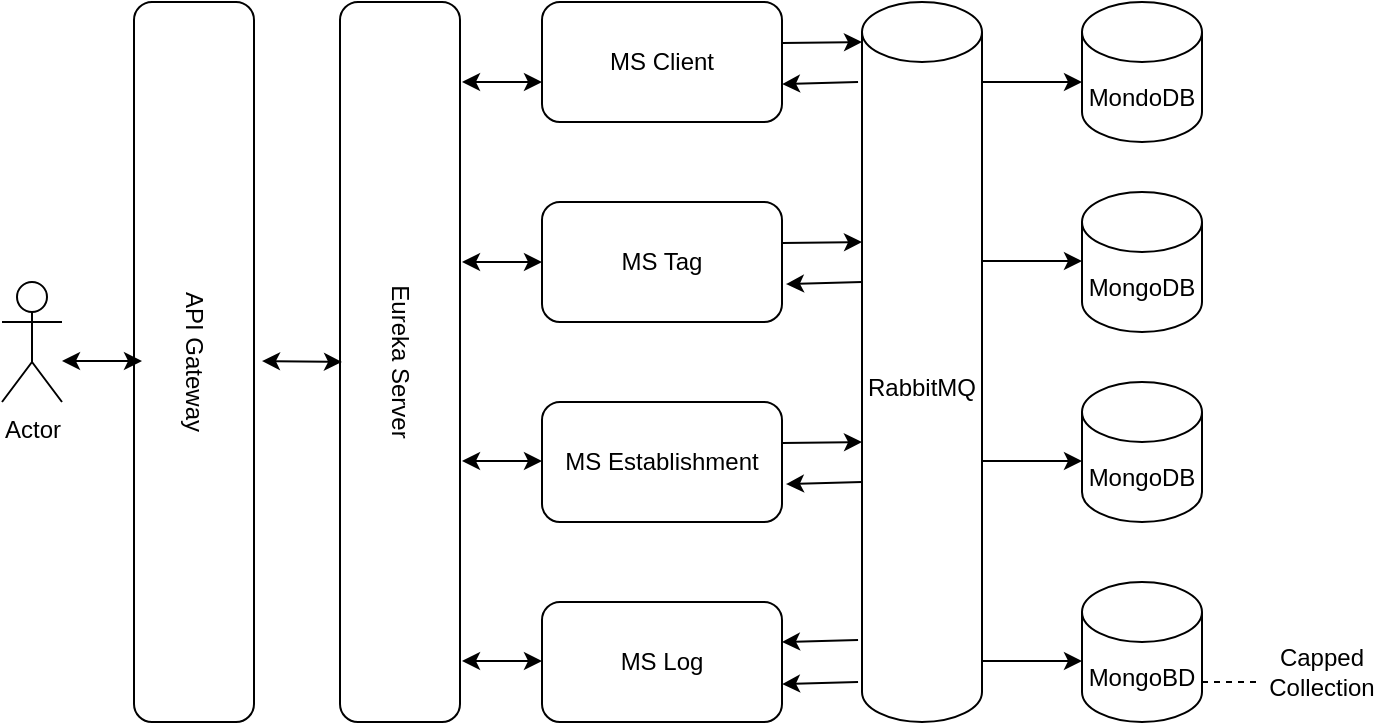 <mxfile version="20.6.1" type="device"><diagram id="LvMT5Nu_ZNS_ix7Lqs62" name="Página-1"><mxGraphModel dx="2889" dy="1941" grid="1" gridSize="10" guides="1" tooltips="1" connect="1" arrows="1" fold="1" page="1" pageScale="1" pageWidth="827" pageHeight="1169" math="0" shadow="0"><root><mxCell id="0"/><mxCell id="1" parent="0"/><mxCell id="47BwMhc4frgyRnxI4ZgP-3" value="MS Client" style="rounded=1;whiteSpace=wrap;html=1;" vertex="1" parent="1"><mxGeometry x="-486" y="-880" width="120" height="60" as="geometry"/></mxCell><mxCell id="47BwMhc4frgyRnxI4ZgP-4" value="MS Tag" style="rounded=1;whiteSpace=wrap;html=1;" vertex="1" parent="1"><mxGeometry x="-486" y="-780" width="120" height="60" as="geometry"/></mxCell><mxCell id="47BwMhc4frgyRnxI4ZgP-5" value="MS Establishment" style="rounded=1;whiteSpace=wrap;html=1;" vertex="1" parent="1"><mxGeometry x="-486" y="-680" width="120" height="60" as="geometry"/></mxCell><mxCell id="47BwMhc4frgyRnxI4ZgP-9" value="MongoDB" style="shape=cylinder3;whiteSpace=wrap;html=1;boundedLbl=1;backgroundOutline=1;size=15;" vertex="1" parent="1"><mxGeometry x="-216" y="-785" width="60" height="70" as="geometry"/></mxCell><mxCell id="47BwMhc4frgyRnxI4ZgP-11" value="RabbitMQ" style="shape=cylinder3;whiteSpace=wrap;html=1;boundedLbl=1;backgroundOutline=1;size=15;" vertex="1" parent="1"><mxGeometry x="-326" y="-880" width="60" height="360" as="geometry"/></mxCell><mxCell id="47BwMhc4frgyRnxI4ZgP-12" value="MS Log" style="rounded=1;whiteSpace=wrap;html=1;" vertex="1" parent="1"><mxGeometry x="-486" y="-580" width="120" height="60" as="geometry"/></mxCell><mxCell id="47BwMhc4frgyRnxI4ZgP-13" value="Eureka Server" style="rounded=1;whiteSpace=wrap;html=1;rotation=90;" vertex="1" parent="1"><mxGeometry x="-737" y="-730" width="360" height="60" as="geometry"/></mxCell><mxCell id="47BwMhc4frgyRnxI4ZgP-14" value="&lt;div&gt;API Gateway&lt;/div&gt;" style="rounded=1;whiteSpace=wrap;html=1;rotation=90;" vertex="1" parent="1"><mxGeometry x="-840" y="-730" width="360" height="60" as="geometry"/></mxCell><mxCell id="47BwMhc4frgyRnxI4ZgP-17" value="" style="endArrow=classic;startArrow=classic;html=1;rounded=0;" edge="1" parent="1"><mxGeometry width="50" height="50" relative="1" as="geometry"><mxPoint x="-526" y="-840" as="sourcePoint"/><mxPoint x="-486" y="-840" as="targetPoint"/></mxGeometry></mxCell><mxCell id="47BwMhc4frgyRnxI4ZgP-18" value="" style="endArrow=classic;startArrow=classic;html=1;rounded=0;" edge="1" parent="1"><mxGeometry width="50" height="50" relative="1" as="geometry"><mxPoint x="-626" y="-700.5" as="sourcePoint"/><mxPoint x="-586" y="-700" as="targetPoint"/></mxGeometry></mxCell><mxCell id="47BwMhc4frgyRnxI4ZgP-20" value="" style="endArrow=classic;startArrow=classic;html=1;rounded=0;" edge="1" parent="1"><mxGeometry width="50" height="50" relative="1" as="geometry"><mxPoint x="-526" y="-750" as="sourcePoint"/><mxPoint x="-486" y="-750" as="targetPoint"/></mxGeometry></mxCell><mxCell id="47BwMhc4frgyRnxI4ZgP-21" value="" style="endArrow=classic;startArrow=classic;html=1;rounded=0;" edge="1" parent="1"><mxGeometry width="50" height="50" relative="1" as="geometry"><mxPoint x="-526" y="-650.5" as="sourcePoint"/><mxPoint x="-486" y="-650.5" as="targetPoint"/></mxGeometry></mxCell><mxCell id="47BwMhc4frgyRnxI4ZgP-22" value="" style="endArrow=classic;startArrow=classic;html=1;rounded=0;" edge="1" parent="1"><mxGeometry width="50" height="50" relative="1" as="geometry"><mxPoint x="-526" y="-550.5" as="sourcePoint"/><mxPoint x="-486" y="-550.5" as="targetPoint"/></mxGeometry></mxCell><mxCell id="47BwMhc4frgyRnxI4ZgP-24" value="MondoDB" style="shape=cylinder3;whiteSpace=wrap;html=1;boundedLbl=1;backgroundOutline=1;size=15;" vertex="1" parent="1"><mxGeometry x="-216" y="-880" width="60" height="70" as="geometry"/></mxCell><mxCell id="47BwMhc4frgyRnxI4ZgP-25" value="MongoDB" style="shape=cylinder3;whiteSpace=wrap;html=1;boundedLbl=1;backgroundOutline=1;size=15;" vertex="1" parent="1"><mxGeometry x="-216" y="-690" width="60" height="70" as="geometry"/></mxCell><mxCell id="47BwMhc4frgyRnxI4ZgP-26" value="MongoBD" style="shape=cylinder3;whiteSpace=wrap;html=1;boundedLbl=1;backgroundOutline=1;size=15;" vertex="1" parent="1"><mxGeometry x="-216" y="-590" width="60" height="70" as="geometry"/></mxCell><mxCell id="47BwMhc4frgyRnxI4ZgP-27" value="" style="endArrow=classic;html=1;rounded=0;exitX=1;exitY=0.111;exitDx=0;exitDy=0;exitPerimeter=0;" edge="1" parent="1" source="47BwMhc4frgyRnxI4ZgP-11"><mxGeometry width="50" height="50" relative="1" as="geometry"><mxPoint x="-256" y="-840" as="sourcePoint"/><mxPoint x="-216" y="-840" as="targetPoint"/></mxGeometry></mxCell><mxCell id="47BwMhc4frgyRnxI4ZgP-28" value="" style="endArrow=classic;html=1;rounded=0;" edge="1" parent="1"><mxGeometry width="50" height="50" relative="1" as="geometry"><mxPoint x="-366" y="-859.54" as="sourcePoint"/><mxPoint x="-326" y="-860" as="targetPoint"/></mxGeometry></mxCell><mxCell id="47BwMhc4frgyRnxI4ZgP-29" value="" style="endArrow=classic;html=1;rounded=0;exitX=1;exitY=0.111;exitDx=0;exitDy=0;exitPerimeter=0;" edge="1" parent="1"><mxGeometry width="50" height="50" relative="1" as="geometry"><mxPoint x="-266" y="-550.5" as="sourcePoint"/><mxPoint x="-216" y="-550.46" as="targetPoint"/></mxGeometry></mxCell><mxCell id="47BwMhc4frgyRnxI4ZgP-30" value="" style="endArrow=classic;html=1;rounded=0;exitX=1;exitY=0.111;exitDx=0;exitDy=0;exitPerimeter=0;" edge="1" parent="1"><mxGeometry width="50" height="50" relative="1" as="geometry"><mxPoint x="-266" y="-650.5" as="sourcePoint"/><mxPoint x="-216" y="-650.46" as="targetPoint"/></mxGeometry></mxCell><mxCell id="47BwMhc4frgyRnxI4ZgP-31" value="" style="endArrow=classic;html=1;rounded=0;exitX=1;exitY=0.111;exitDx=0;exitDy=0;exitPerimeter=0;" edge="1" parent="1"><mxGeometry width="50" height="50" relative="1" as="geometry"><mxPoint x="-266" y="-750.5" as="sourcePoint"/><mxPoint x="-216" y="-750.46" as="targetPoint"/></mxGeometry></mxCell><mxCell id="47BwMhc4frgyRnxI4ZgP-32" value="" style="endArrow=classic;html=1;rounded=0;" edge="1" parent="1"><mxGeometry width="50" height="50" relative="1" as="geometry"><mxPoint x="-366" y="-759.54" as="sourcePoint"/><mxPoint x="-326" y="-760" as="targetPoint"/></mxGeometry></mxCell><mxCell id="47BwMhc4frgyRnxI4ZgP-33" value="" style="endArrow=classic;html=1;rounded=0;" edge="1" parent="1"><mxGeometry width="50" height="50" relative="1" as="geometry"><mxPoint x="-366" y="-659.54" as="sourcePoint"/><mxPoint x="-326" y="-660" as="targetPoint"/></mxGeometry></mxCell><mxCell id="47BwMhc4frgyRnxI4ZgP-37" value="" style="endArrow=classic;html=1;rounded=0;exitX=-0.033;exitY=0.886;exitDx=0;exitDy=0;exitPerimeter=0;" edge="1" parent="1" source="47BwMhc4frgyRnxI4ZgP-11"><mxGeometry width="50" height="50" relative="1" as="geometry"><mxPoint x="-336.5" y="-560" as="sourcePoint"/><mxPoint x="-366" y="-560" as="targetPoint"/></mxGeometry></mxCell><mxCell id="47BwMhc4frgyRnxI4ZgP-39" value="" style="endArrow=classic;html=1;rounded=0;exitX=-0.033;exitY=0.886;exitDx=0;exitDy=0;exitPerimeter=0;" edge="1" parent="1"><mxGeometry width="50" height="50" relative="1" as="geometry"><mxPoint x="-327.98" y="-540" as="sourcePoint"/><mxPoint x="-366" y="-538.96" as="targetPoint"/></mxGeometry></mxCell><mxCell id="47BwMhc4frgyRnxI4ZgP-40" value="" style="endArrow=classic;html=1;rounded=0;exitX=-0.033;exitY=0.886;exitDx=0;exitDy=0;exitPerimeter=0;" edge="1" parent="1"><mxGeometry width="50" height="50" relative="1" as="geometry"><mxPoint x="-326" y="-640" as="sourcePoint"/><mxPoint x="-364.02" y="-638.96" as="targetPoint"/></mxGeometry></mxCell><mxCell id="47BwMhc4frgyRnxI4ZgP-41" value="" style="endArrow=classic;html=1;rounded=0;exitX=-0.033;exitY=0.886;exitDx=0;exitDy=0;exitPerimeter=0;" edge="1" parent="1"><mxGeometry width="50" height="50" relative="1" as="geometry"><mxPoint x="-326" y="-740" as="sourcePoint"/><mxPoint x="-364.02" y="-738.96" as="targetPoint"/></mxGeometry></mxCell><mxCell id="47BwMhc4frgyRnxI4ZgP-42" value="" style="endArrow=classic;html=1;rounded=0;exitX=-0.033;exitY=0.886;exitDx=0;exitDy=0;exitPerimeter=0;" edge="1" parent="1"><mxGeometry width="50" height="50" relative="1" as="geometry"><mxPoint x="-327.98" y="-840" as="sourcePoint"/><mxPoint x="-366" y="-838.96" as="targetPoint"/></mxGeometry></mxCell><mxCell id="47BwMhc4frgyRnxI4ZgP-43" value="Actor" style="shape=umlActor;verticalLabelPosition=bottom;verticalAlign=top;html=1;outlineConnect=0;" vertex="1" parent="1"><mxGeometry x="-756" y="-740" width="30" height="60" as="geometry"/></mxCell><mxCell id="47BwMhc4frgyRnxI4ZgP-44" value="" style="endArrow=classic;startArrow=classic;html=1;rounded=0;" edge="1" parent="1"><mxGeometry width="50" height="50" relative="1" as="geometry"><mxPoint x="-726" y="-700.5" as="sourcePoint"/><mxPoint x="-686" y="-700.5" as="targetPoint"/></mxGeometry></mxCell><mxCell id="47BwMhc4frgyRnxI4ZgP-46" value="" style="endArrow=none;dashed=1;html=1;rounded=0;" edge="1" parent="1"><mxGeometry width="50" height="50" relative="1" as="geometry"><mxPoint x="-156" y="-540" as="sourcePoint"/><mxPoint x="-126" y="-540" as="targetPoint"/></mxGeometry></mxCell><mxCell id="47BwMhc4frgyRnxI4ZgP-47" value="Capped Collection" style="text;html=1;strokeColor=none;fillColor=none;align=center;verticalAlign=middle;whiteSpace=wrap;rounded=0;" vertex="1" parent="1"><mxGeometry x="-126" y="-560" width="60" height="30" as="geometry"/></mxCell></root></mxGraphModel></diagram></mxfile>
